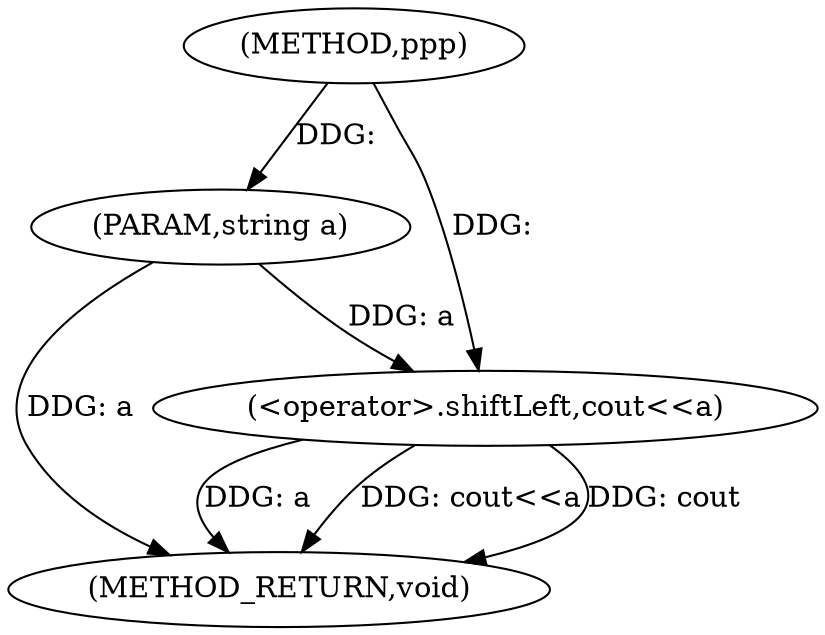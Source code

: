 digraph "ppp" {  
"1000147" [label = "(METHOD,ppp)" ]
"1000153" [label = "(METHOD_RETURN,void)" ]
"1000148" [label = "(PARAM,string a)" ]
"1000150" [label = "(<operator>.shiftLeft,cout<<a)" ]
  "1000148" -> "1000153"  [ label = "DDG: a"] 
  "1000150" -> "1000153"  [ label = "DDG: a"] 
  "1000150" -> "1000153"  [ label = "DDG: cout<<a"] 
  "1000150" -> "1000153"  [ label = "DDG: cout"] 
  "1000147" -> "1000148"  [ label = "DDG: "] 
  "1000147" -> "1000150"  [ label = "DDG: "] 
  "1000148" -> "1000150"  [ label = "DDG: a"] 
}
